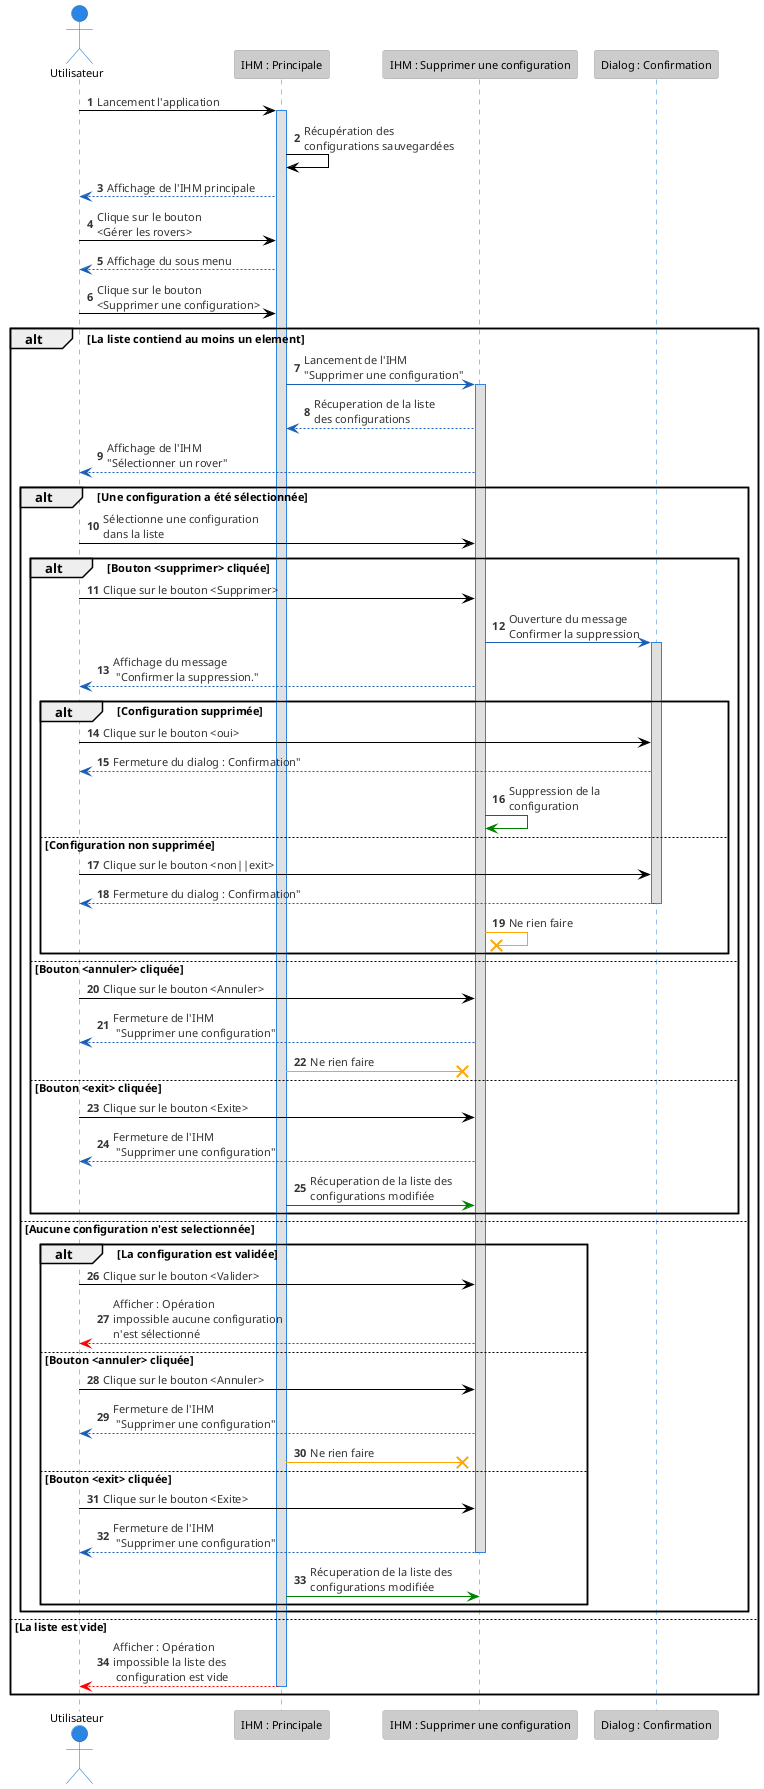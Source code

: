 @startuml
!theme reddress-lightblue

actor Utilisateur as Utilisateur
participant IHM_Principale as "IHM : Principale"
participant IHM_DelConfig as "IHM : Supprimer une configuration"
participant DIALOG_DelConfig as "Dialog : Confirmation"

autonumber 1
Utilisateur -> IHM_Principale ++ : Lancement l'application
IHM_Principale -> IHM_Principale : Récupération des \nconfigurations sauvegardées
IHM_Principale [#1A5FB6]--> Utilisateur : Affichage de l'IHM principale

Utilisateur -> IHM_Principale : Clique sur le bouton \n<Gérer les rovers>
IHM_Principale [#1A5FB6]--> Utilisateur : Affichage du sous menu
Utilisateur -> IHM_Principale : Clique sur le bouton \n<Supprimer une configuration>

alt La liste contiend au moins un element
   IHM_Principale [#1A5FB6]->  IHM_DelConfig ++: Lancement de l'IHM\n"Supprimer une configuration" 
   IHM_Principale <--[#1A5FB6] IHM_DelConfig : Récuperation de la liste \ndes configurations
   IHM_DelConfig [#1A5FB6]--> Utilisateur : Affichage de l'IHM \n"Sélectionner un rover"
   
   alt Une configuration a été sélectionnée
      Utilisateur -> IHM_DelConfig : Sélectionne une configuration \ndans la liste

      alt Bouton <supprimer> cliquée
         Utilisateur ->IHM_DelConfig : Clique sur le bouton <Supprimer>
         IHM_DelConfig [#1A5FB6]-> DIALOG_DelConfig ++ : Ouverture du message\nConfirmer la suppression
         IHM_DelConfig [#1A5FB6]--> Utilisateur  : Affichage du message\n "Confirmer la suppression."

            alt Configuration supprimée
                Utilisateur ->DIALOG_DelConfig : Clique sur le bouton <oui>
                DIALOG_DelConfig [#1A5FB6]--> Utilisateur : Fermeture du dialog : Confirmation"
                IHM_DelConfig [#green]->IHM_DelConfig : Suppression de la \nconfiguration
            else Configuration non supprimée
                Utilisateur ->DIALOG_DelConfig : Clique sur le bouton <non||exit>
                DIALOG_DelConfig [#1A5FB6]--> Utilisateur --: Fermeture du dialog : Confirmation"
                IHM_DelConfig [#orange]-x IHM_DelConfig : Ne rien faire
            end
      else Bouton <annuler> cliquée
         Utilisateur ->IHM_DelConfig : Clique sur le bouton <Annuler>
         IHM_DelConfig [#1A5FB6]--> Utilisateur : Fermeture de l'IHM\n "Supprimer une configuration"
         IHM_Principale [#orange]-x IHM_DelConfig : Ne rien faire
       else Bouton <exit> cliquée
         Utilisateur ->IHM_DelConfig : Clique sur le bouton <Exite>
         IHM_DelConfig [#1A5FB6]--> Utilisateur : Fermeture de l'IHM\n "Supprimer une configuration"
         IHM_Principale [#green]-> IHM_DelConfig : Récuperation de la liste des \nconfigurations modifiée
      end
   else Aucune configuration n'est selectionnée

      alt La configuration est validée
         Utilisateur ->IHM_DelConfig : Clique sur le bouton <Valider>
         IHM_DelConfig [#red]-->Utilisateur : Afficher : Opération\nimpossible aucune configuration \nn'est sélectionné

      else Bouton <annuler> cliquée
         Utilisateur ->IHM_DelConfig : Clique sur le bouton <Annuler>
         IHM_DelConfig [#1A5FB6]--> Utilisateur : Fermeture de l'IHM\n "Supprimer une configuration"
         IHM_Principale [#orange]-x IHM_DelConfig : Ne rien faire
      else Bouton <exit> cliquée
         Utilisateur ->IHM_DelConfig : Clique sur le bouton <Exite>
         IHM_DelConfig [#1A5FB6]--> Utilisateur --: Fermeture de l'IHM\n "Supprimer une configuration"
         IHM_Principale [#green]-> IHM_DelConfig : Récuperation de la liste des \nconfigurations modifiée
      end
      
   end
else La liste est vide
      IHM_Principale [#red]-->Utilisateur --: Afficher : Opération\nimpossible la liste des\n configuration est vide
end
@enduml